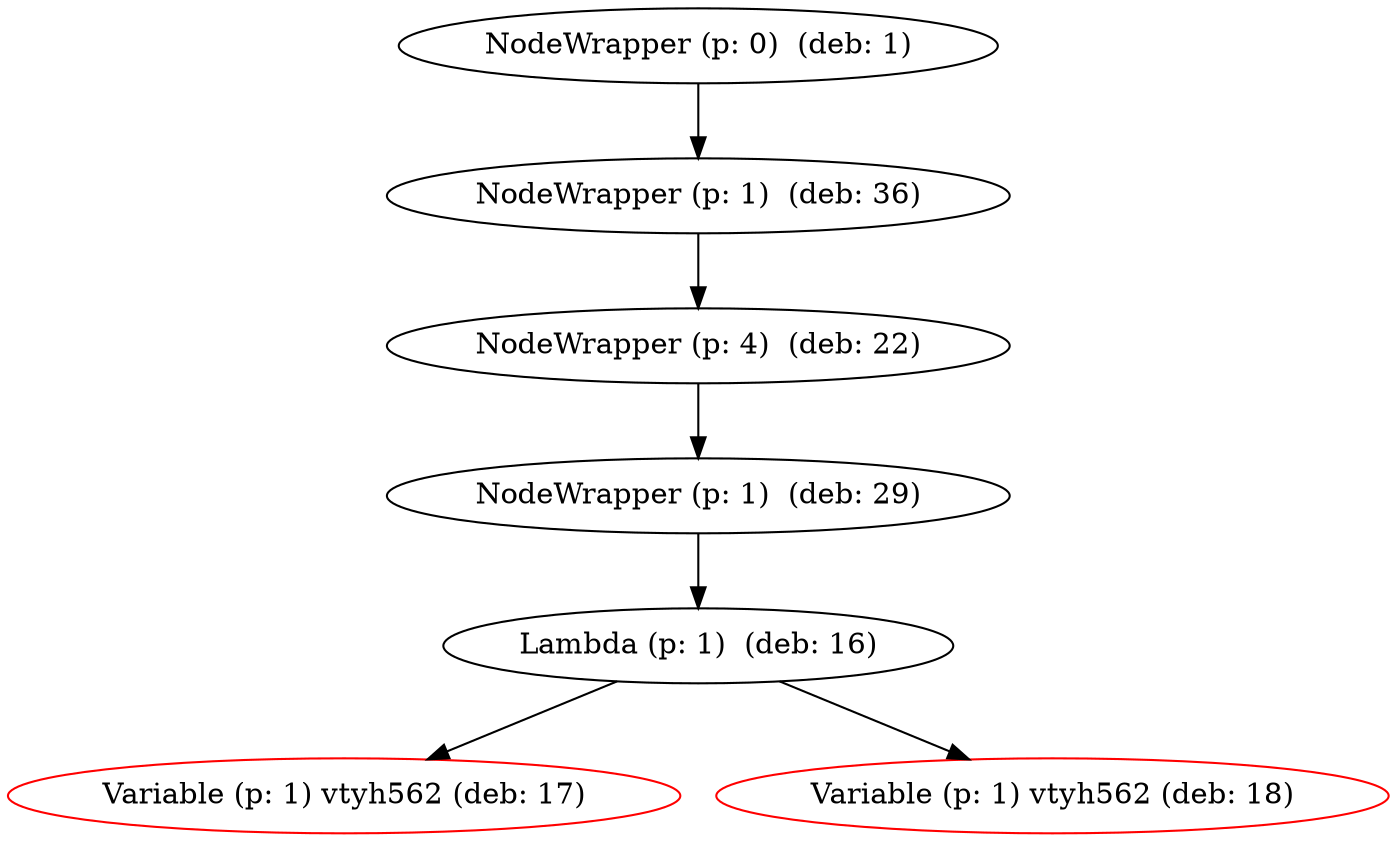 digraph Lambda {
205797316 [label="NodeWrapper (p: 0)  (deb: 1)"];
205797316 -> {1942406066};
1942406066 [label="NodeWrapper (p: 1)  (deb: 36)"];
1942406066 -> {1642360923};
1642360923 [label="NodeWrapper (p: 4)  (deb: 22)"];
1642360923 -> {1766822961};
1766822961 [label="NodeWrapper (p: 1)  (deb: 29)"];
1766822961 -> {1775282465};
1775282465 [label="Lambda (p: 1)  (deb: 16)"];
1775282465 -> {1267032364};
1775282465 -> {661672156};
1267032364 [label="Variable (p: 1) vtyh562 (deb: 17)", color=red];
661672156 [label="Variable (p: 1) vtyh562 (deb: 18)", color=red];

}